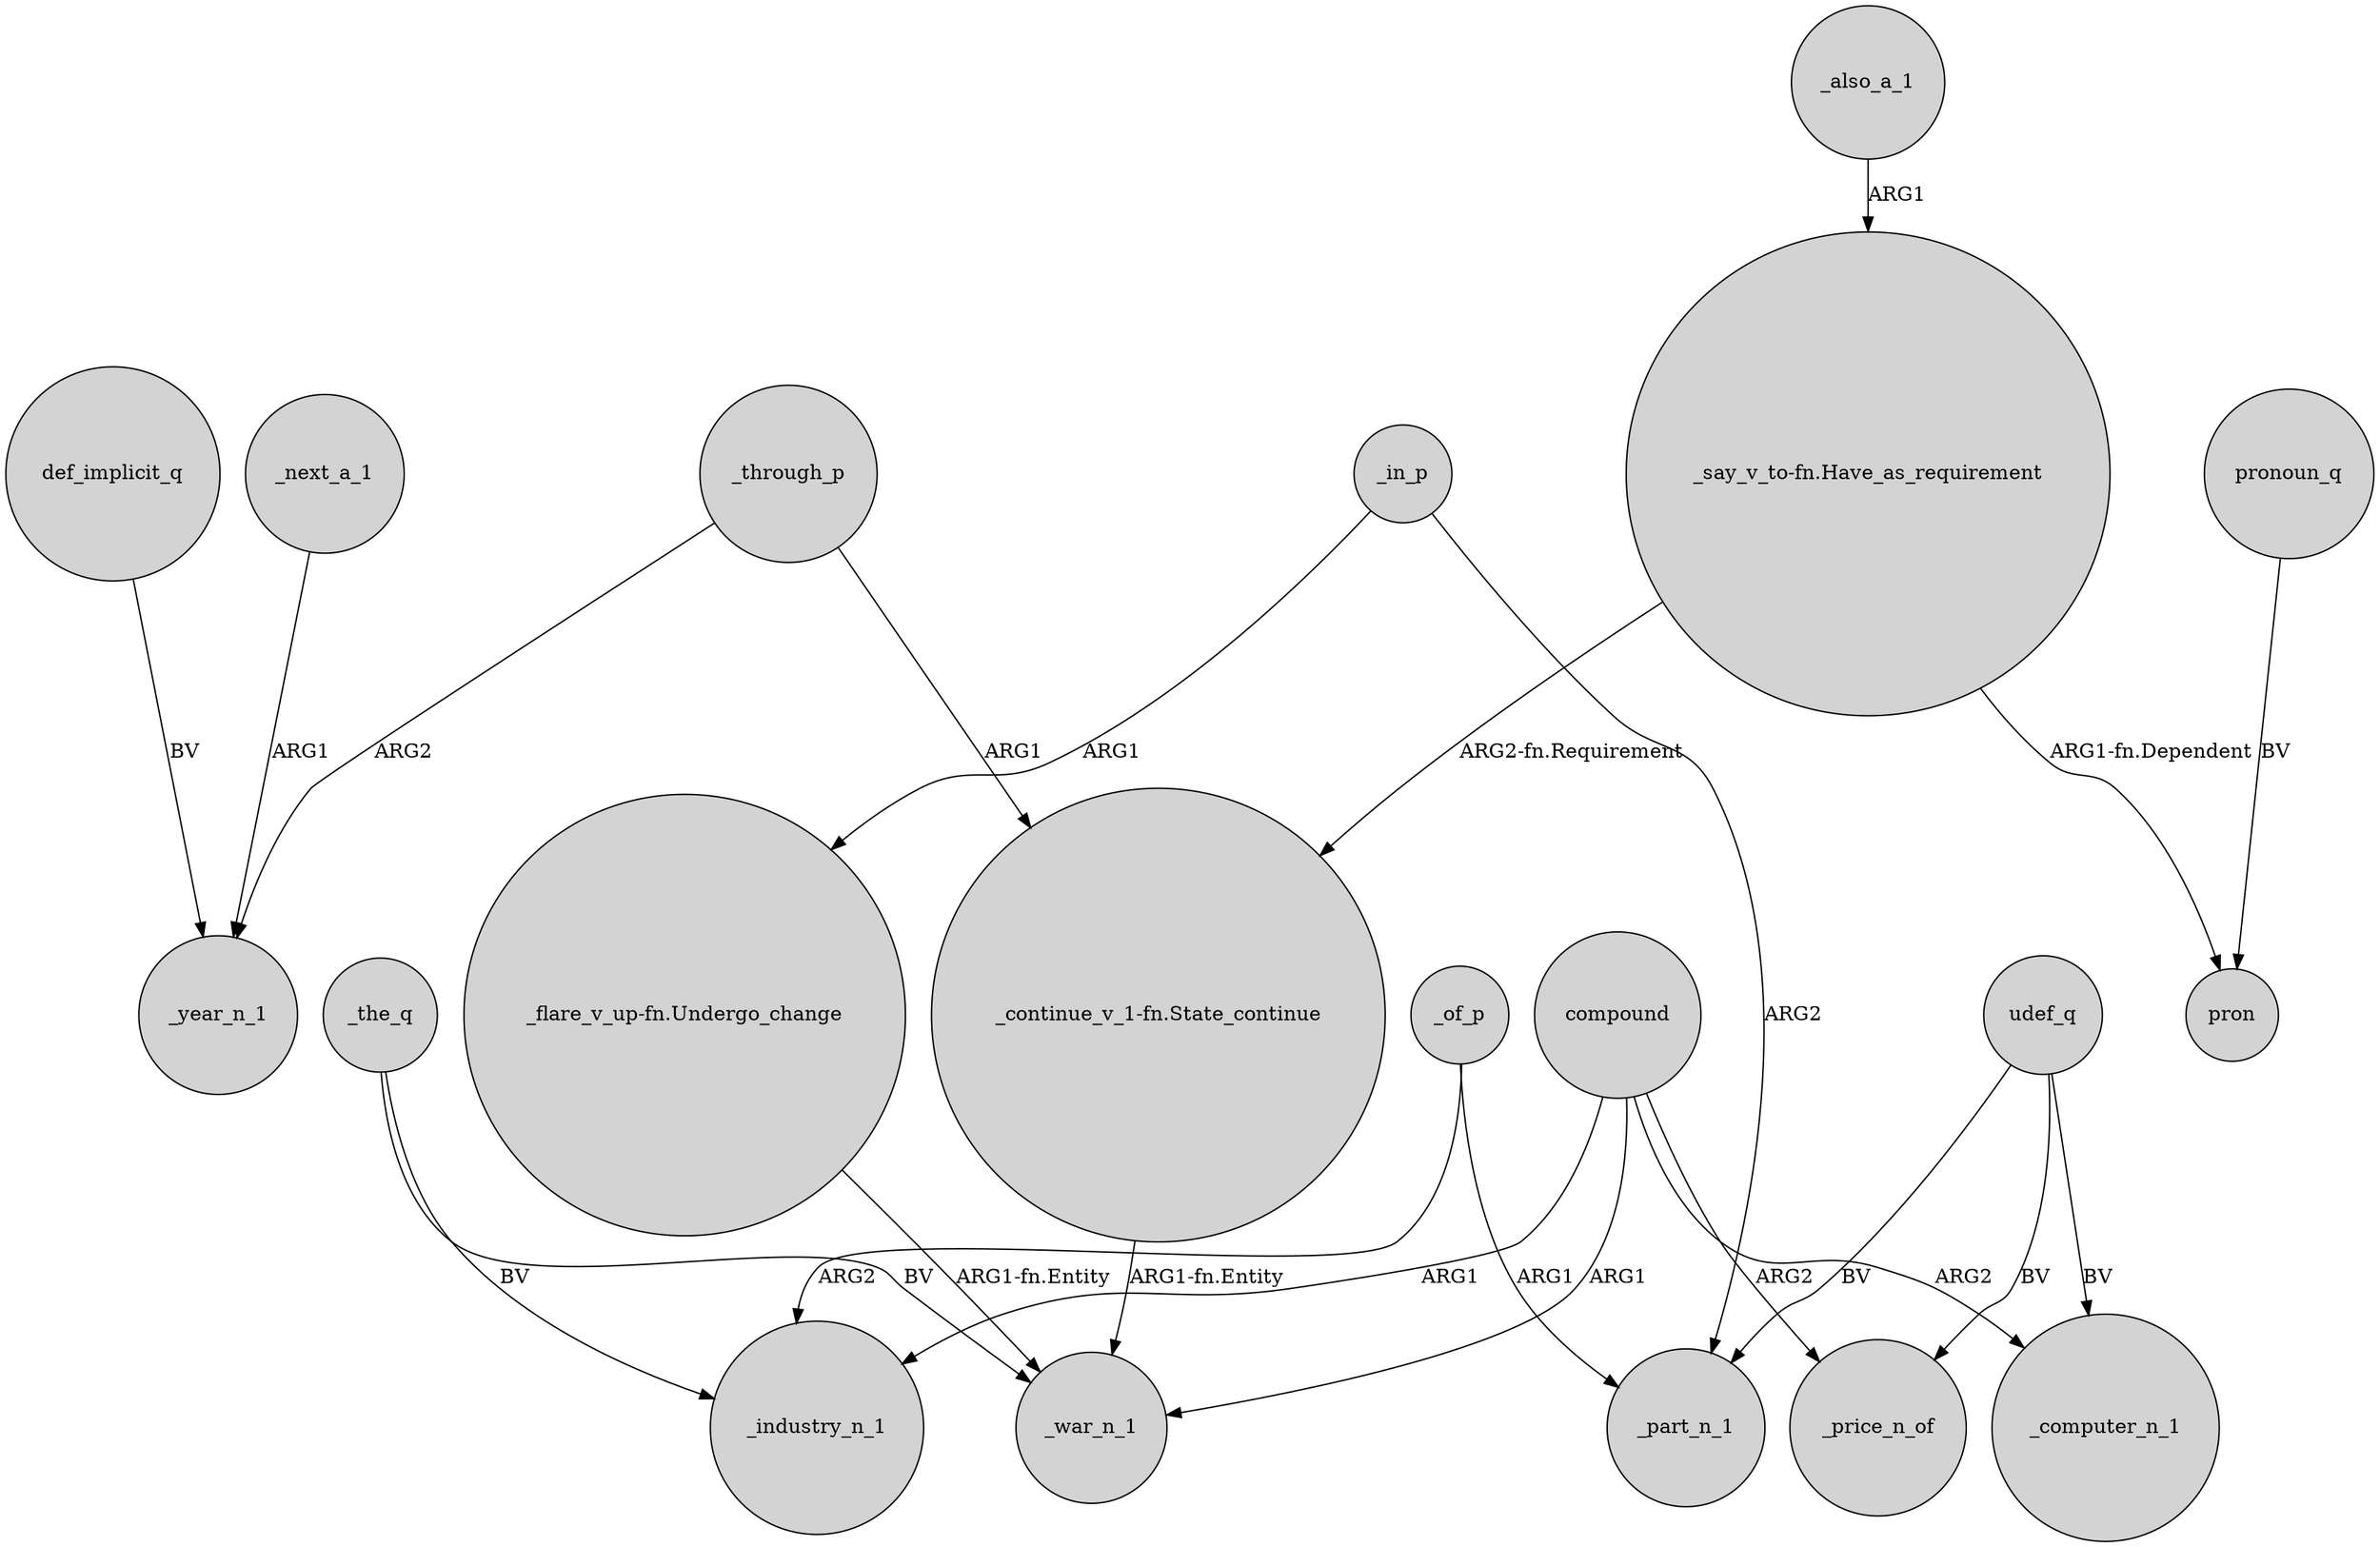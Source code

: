 digraph {
	node [shape=circle style=filled]
	_of_p -> _industry_n_1 [label=ARG2]
	_the_q -> _war_n_1 [label=BV]
	udef_q -> _price_n_of [label=BV]
	def_implicit_q -> _year_n_1 [label=BV]
	compound -> _computer_n_1 [label=ARG2]
	compound -> _industry_n_1 [label=ARG1]
	"_continue_v_1-fn.State_continue" -> _war_n_1 [label="ARG1-fn.Entity"]
	_through_p -> _year_n_1 [label=ARG2]
	pronoun_q -> pron [label=BV]
	compound -> _price_n_of [label=ARG2]
	_through_p -> "_continue_v_1-fn.State_continue" [label=ARG1]
	_in_p -> "_flare_v_up-fn.Undergo_change" [label=ARG1]
	_in_p -> _part_n_1 [label=ARG2]
	"_say_v_to-fn.Have_as_requirement" -> "_continue_v_1-fn.State_continue" [label="ARG2-fn.Requirement"]
	udef_q -> _computer_n_1 [label=BV]
	"_say_v_to-fn.Have_as_requirement" -> pron [label="ARG1-fn.Dependent"]
	_next_a_1 -> _year_n_1 [label=ARG1]
	"_flare_v_up-fn.Undergo_change" -> _war_n_1 [label="ARG1-fn.Entity"]
	_also_a_1 -> "_say_v_to-fn.Have_as_requirement" [label=ARG1]
	udef_q -> _part_n_1 [label=BV]
	_the_q -> _industry_n_1 [label=BV]
	_of_p -> _part_n_1 [label=ARG1]
	compound -> _war_n_1 [label=ARG1]
}
